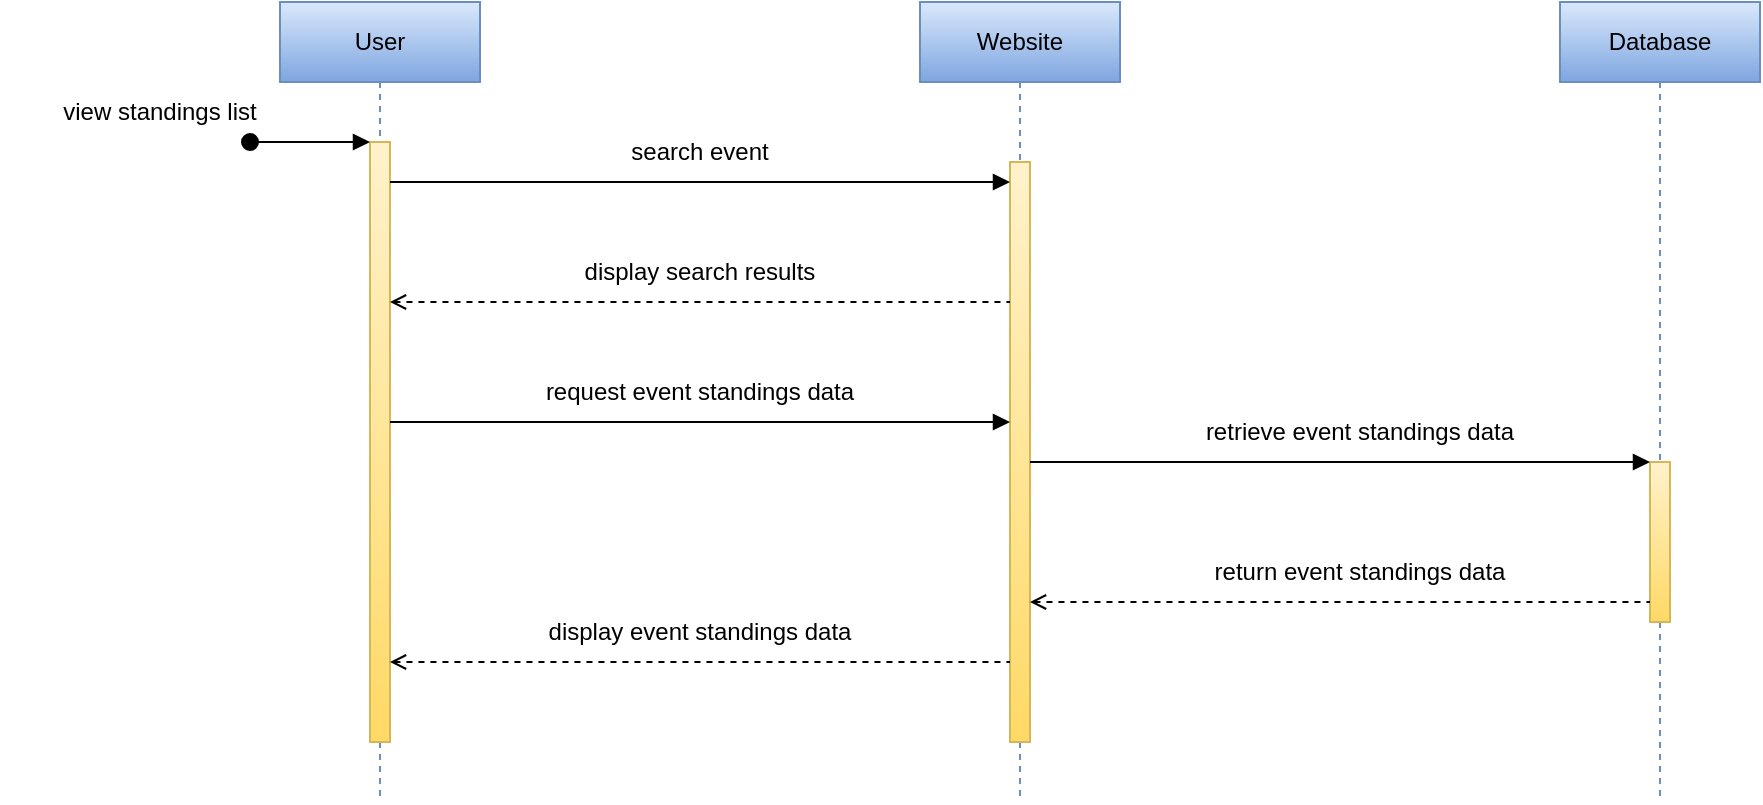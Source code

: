 <mxfile version="20.3.0" type="device"><diagram id="w4rSqUJFiEiH84st96ii" name="Page-1"><mxGraphModel dx="1038" dy="641" grid="1" gridSize="10" guides="1" tooltips="1" connect="1" arrows="1" fold="1" page="1" pageScale="1" pageWidth="850" pageHeight="1100" math="0" shadow="0"><root><mxCell id="0"/><mxCell id="1" parent="0"/><mxCell id="tkSEEiuXvpYnUHyJaBvY-199" value="User" style="shape=umlLifeline;perimeter=lifelinePerimeter;whiteSpace=wrap;html=1;container=0;dropTarget=0;collapsible=0;recursiveResize=0;outlineConnect=0;portConstraint=eastwest;newEdgeStyle={&quot;edgeStyle&quot;:&quot;elbowEdgeStyle&quot;,&quot;elbow&quot;:&quot;vertical&quot;,&quot;curved&quot;:0,&quot;rounded&quot;:0};fillColor=#dae8fc;gradientColor=#7ea6e0;strokeColor=#6c8ebf;" vertex="1" parent="1"><mxGeometry x="170" y="140" width="100" height="400" as="geometry"/></mxCell><mxCell id="tkSEEiuXvpYnUHyJaBvY-200" value="" style="html=1;points=[];perimeter=orthogonalPerimeter;outlineConnect=0;targetShapes=umlLifeline;portConstraint=eastwest;newEdgeStyle={&quot;edgeStyle&quot;:&quot;elbowEdgeStyle&quot;,&quot;elbow&quot;:&quot;vertical&quot;,&quot;curved&quot;:0,&quot;rounded&quot;:0};fillColor=#fff2cc;gradientColor=#ffd966;strokeColor=#d6b656;" vertex="1" parent="tkSEEiuXvpYnUHyJaBvY-199"><mxGeometry x="45" y="70" width="10" height="300" as="geometry"/></mxCell><mxCell id="tkSEEiuXvpYnUHyJaBvY-201" value="" style="html=1;verticalAlign=bottom;startArrow=oval;endArrow=block;startSize=8;edgeStyle=elbowEdgeStyle;elbow=vertical;curved=0;rounded=0;" edge="1" parent="tkSEEiuXvpYnUHyJaBvY-199" target="tkSEEiuXvpYnUHyJaBvY-200"><mxGeometry relative="1" as="geometry"><mxPoint x="-15" y="70" as="sourcePoint"/></mxGeometry></mxCell><mxCell id="tkSEEiuXvpYnUHyJaBvY-202" value="Website" style="shape=umlLifeline;perimeter=lifelinePerimeter;whiteSpace=wrap;html=1;container=0;dropTarget=0;collapsible=0;recursiveResize=0;outlineConnect=0;portConstraint=eastwest;newEdgeStyle={&quot;edgeStyle&quot;:&quot;elbowEdgeStyle&quot;,&quot;elbow&quot;:&quot;vertical&quot;,&quot;curved&quot;:0,&quot;rounded&quot;:0};fillColor=#dae8fc;gradientColor=#7ea6e0;strokeColor=#6c8ebf;" vertex="1" parent="1"><mxGeometry x="490" y="140" width="100" height="400" as="geometry"/></mxCell><mxCell id="tkSEEiuXvpYnUHyJaBvY-203" value="" style="html=1;points=[];perimeter=orthogonalPerimeter;outlineConnect=0;targetShapes=umlLifeline;portConstraint=eastwest;newEdgeStyle={&quot;edgeStyle&quot;:&quot;elbowEdgeStyle&quot;,&quot;elbow&quot;:&quot;vertical&quot;,&quot;curved&quot;:0,&quot;rounded&quot;:0};fillColor=#fff2cc;gradientColor=#ffd966;strokeColor=#d6b656;" vertex="1" parent="tkSEEiuXvpYnUHyJaBvY-202"><mxGeometry x="45" y="80" width="10" height="290" as="geometry"/></mxCell><mxCell id="tkSEEiuXvpYnUHyJaBvY-204" value="Database" style="shape=umlLifeline;perimeter=lifelinePerimeter;whiteSpace=wrap;html=1;container=0;dropTarget=0;collapsible=0;recursiveResize=0;outlineConnect=0;portConstraint=eastwest;newEdgeStyle={&quot;edgeStyle&quot;:&quot;elbowEdgeStyle&quot;,&quot;elbow&quot;:&quot;vertical&quot;,&quot;curved&quot;:0,&quot;rounded&quot;:0};fillColor=#dae8fc;strokeColor=#6c8ebf;gradientColor=#7ea6e0;" vertex="1" parent="1"><mxGeometry x="810" y="140" width="100" height="400" as="geometry"/></mxCell><mxCell id="tkSEEiuXvpYnUHyJaBvY-205" value="" style="html=1;points=[];perimeter=orthogonalPerimeter;outlineConnect=0;targetShapes=umlLifeline;portConstraint=eastwest;newEdgeStyle={&quot;edgeStyle&quot;:&quot;elbowEdgeStyle&quot;,&quot;elbow&quot;:&quot;vertical&quot;,&quot;curved&quot;:0,&quot;rounded&quot;:0};fillColor=#fff2cc;gradientColor=#ffd966;strokeColor=#d6b656;" vertex="1" parent="tkSEEiuXvpYnUHyJaBvY-204"><mxGeometry x="45" y="230" width="10" height="80" as="geometry"/></mxCell><mxCell id="tkSEEiuXvpYnUHyJaBvY-206" value="search event" style="text;html=1;strokeColor=none;fillColor=none;align=center;verticalAlign=middle;whiteSpace=wrap;rounded=0;" vertex="1" parent="1"><mxGeometry x="300" y="200" width="160" height="30" as="geometry"/></mxCell><mxCell id="tkSEEiuXvpYnUHyJaBvY-207" value="display search results" style="text;html=1;strokeColor=none;fillColor=none;align=center;verticalAlign=middle;whiteSpace=wrap;rounded=0;" vertex="1" parent="1"><mxGeometry x="295" y="260" width="170" height="30" as="geometry"/></mxCell><mxCell id="tkSEEiuXvpYnUHyJaBvY-208" value="request event standings data" style="text;html=1;strokeColor=none;fillColor=none;align=center;verticalAlign=middle;whiteSpace=wrap;rounded=0;" vertex="1" parent="1"><mxGeometry x="295" y="320" width="170" height="30" as="geometry"/></mxCell><mxCell id="tkSEEiuXvpYnUHyJaBvY-210" value="retrieve event standings data" style="text;html=1;strokeColor=none;fillColor=none;align=center;verticalAlign=middle;whiteSpace=wrap;rounded=0;" vertex="1" parent="1"><mxGeometry x="630" y="340" width="160" height="30" as="geometry"/></mxCell><mxCell id="tkSEEiuXvpYnUHyJaBvY-211" value="return event standings data" style="text;html=1;strokeColor=none;fillColor=none;align=center;verticalAlign=middle;whiteSpace=wrap;rounded=0;" vertex="1" parent="1"><mxGeometry x="630" y="410" width="160" height="30" as="geometry"/></mxCell><mxCell id="tkSEEiuXvpYnUHyJaBvY-212" value="display event standings data" style="text;html=1;strokeColor=none;fillColor=none;align=center;verticalAlign=middle;whiteSpace=wrap;rounded=0;" vertex="1" parent="1"><mxGeometry x="300" y="440" width="160" height="30" as="geometry"/></mxCell><mxCell id="tkSEEiuXvpYnUHyJaBvY-213" value="" style="endArrow=block;html=1;rounded=0;endFill=1;" edge="1" parent="1" source="tkSEEiuXvpYnUHyJaBvY-200" target="tkSEEiuXvpYnUHyJaBvY-203"><mxGeometry width="50" height="50" relative="1" as="geometry"><mxPoint x="570" y="380" as="sourcePoint"/><mxPoint x="620" y="330" as="targetPoint"/><Array as="points"><mxPoint x="370" y="230"/></Array></mxGeometry></mxCell><mxCell id="tkSEEiuXvpYnUHyJaBvY-214" value="" style="endArrow=none;html=1;rounded=0;startArrow=open;startFill=0;dashed=1;" edge="1" parent="1" source="tkSEEiuXvpYnUHyJaBvY-200" target="tkSEEiuXvpYnUHyJaBvY-203"><mxGeometry width="50" height="50" relative="1" as="geometry"><mxPoint x="570" y="380" as="sourcePoint"/><mxPoint x="620" y="330" as="targetPoint"/><Array as="points"><mxPoint x="370" y="290"/></Array></mxGeometry></mxCell><mxCell id="tkSEEiuXvpYnUHyJaBvY-215" value="" style="endArrow=block;html=1;rounded=0;endFill=1;" edge="1" parent="1" source="tkSEEiuXvpYnUHyJaBvY-200" target="tkSEEiuXvpYnUHyJaBvY-203"><mxGeometry width="50" height="50" relative="1" as="geometry"><mxPoint x="235" y="240" as="sourcePoint"/><mxPoint x="545" y="240" as="targetPoint"/><Array as="points"><mxPoint x="370" y="350"/></Array></mxGeometry></mxCell><mxCell id="tkSEEiuXvpYnUHyJaBvY-217" value="" style="endArrow=block;html=1;rounded=0;endFill=1;" edge="1" parent="1" source="tkSEEiuXvpYnUHyJaBvY-203" target="tkSEEiuXvpYnUHyJaBvY-205"><mxGeometry width="50" height="50" relative="1" as="geometry"><mxPoint x="550" y="430" as="sourcePoint"/><mxPoint x="860" y="430" as="targetPoint"/><Array as="points"/></mxGeometry></mxCell><mxCell id="tkSEEiuXvpYnUHyJaBvY-218" value="" style="endArrow=none;html=1;rounded=0;startArrow=open;startFill=0;dashed=1;" edge="1" parent="1" source="tkSEEiuXvpYnUHyJaBvY-203" target="tkSEEiuXvpYnUHyJaBvY-205"><mxGeometry width="50" height="50" relative="1" as="geometry"><mxPoint x="540" y="490" as="sourcePoint"/><mxPoint x="850" y="490" as="targetPoint"/><Array as="points"><mxPoint x="700" y="440"/></Array></mxGeometry></mxCell><mxCell id="tkSEEiuXvpYnUHyJaBvY-219" value="" style="endArrow=none;html=1;rounded=0;startArrow=open;startFill=0;dashed=1;" edge="1" parent="1" source="tkSEEiuXvpYnUHyJaBvY-200" target="tkSEEiuXvpYnUHyJaBvY-203"><mxGeometry width="50" height="50" relative="1" as="geometry"><mxPoint x="245" y="310" as="sourcePoint"/><mxPoint x="555" y="310" as="targetPoint"/><Array as="points"><mxPoint x="380" y="470"/></Array></mxGeometry></mxCell><mxCell id="tkSEEiuXvpYnUHyJaBvY-220" value="view standings list" style="text;html=1;strokeColor=none;fillColor=none;align=center;verticalAlign=middle;whiteSpace=wrap;rounded=0;" vertex="1" parent="1"><mxGeometry x="30" y="180" width="160" height="30" as="geometry"/></mxCell></root></mxGraphModel></diagram></mxfile>